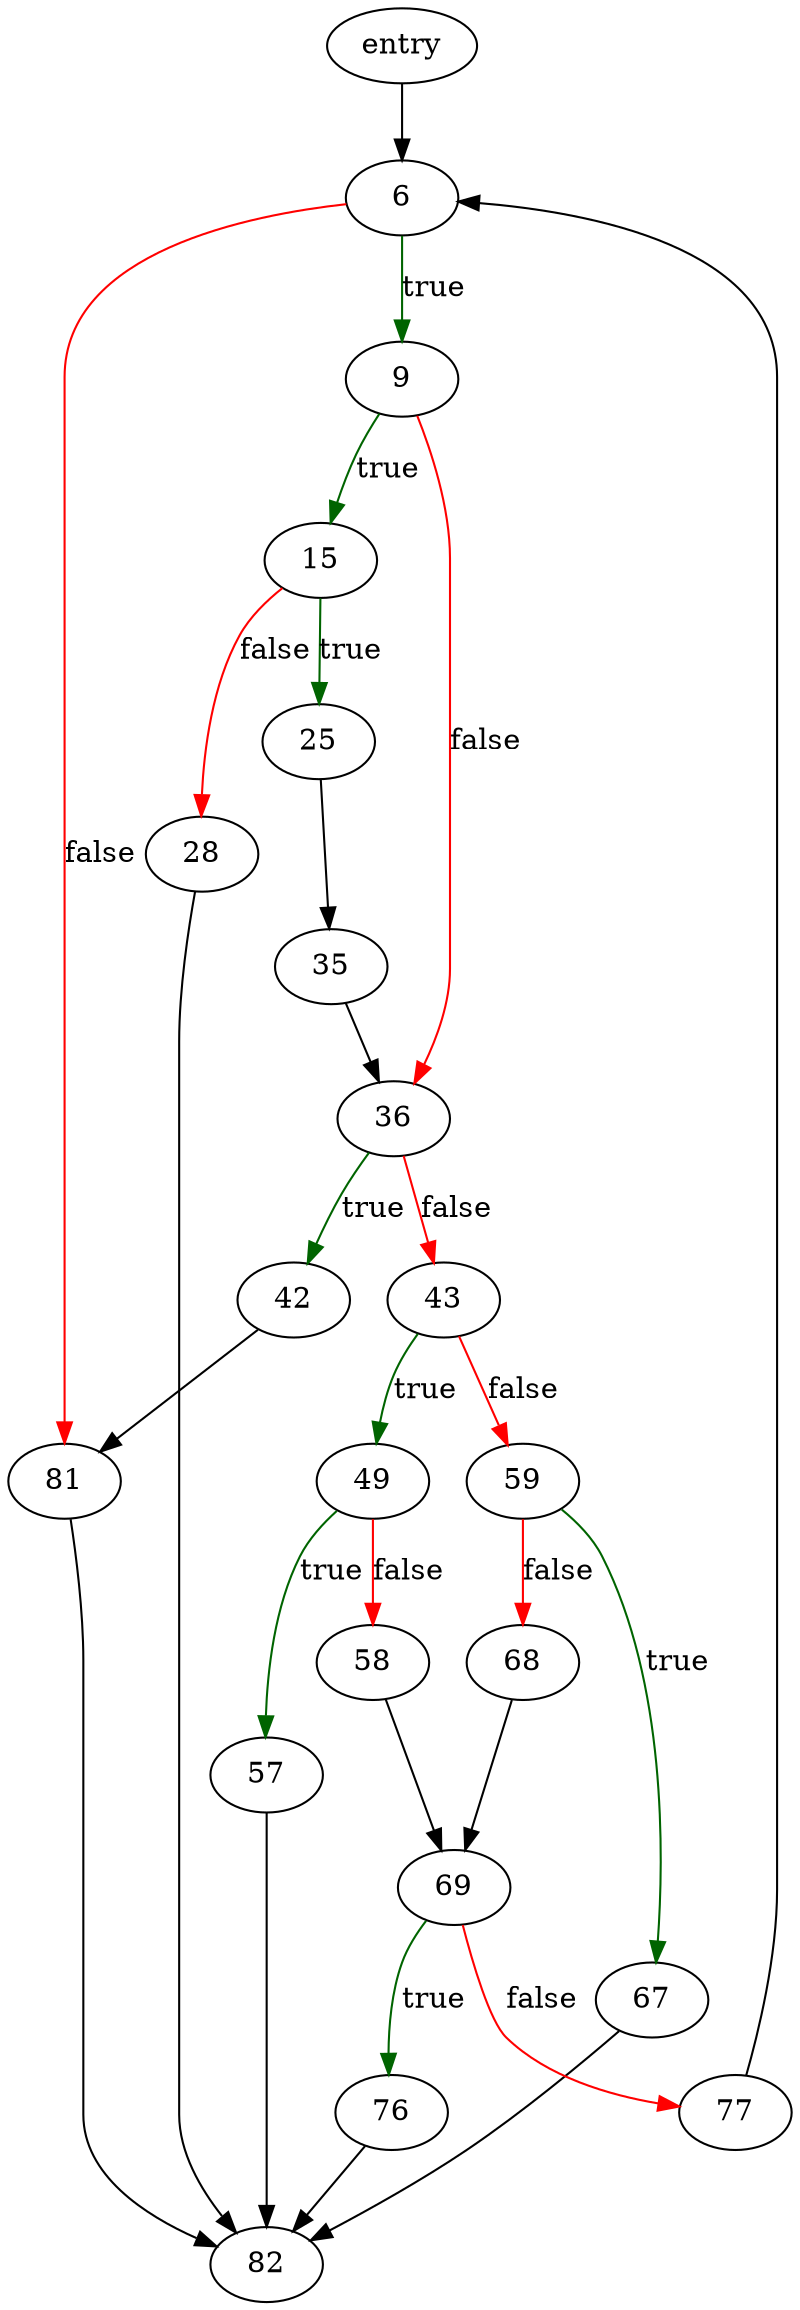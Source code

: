 digraph "sqlite3FixExpr" {
	// Node definitions.
	2 [label=entry];
	6;
	9;
	15;
	25;
	28;
	35;
	36;
	42;
	43;
	49;
	57;
	58;
	59;
	67;
	68;
	69;
	76;
	77;
	81;
	82;

	// Edge definitions.
	2 -> 6;
	6 -> 9 [
		color=darkgreen
		label=true
	];
	6 -> 81 [
		color=red
		label=false
	];
	9 -> 15 [
		color=darkgreen
		label=true
	];
	9 -> 36 [
		color=red
		label=false
	];
	15 -> 25 [
		color=darkgreen
		label=true
	];
	15 -> 28 [
		color=red
		label=false
	];
	25 -> 35;
	28 -> 82;
	35 -> 36;
	36 -> 42 [
		color=darkgreen
		label=true
	];
	36 -> 43 [
		color=red
		label=false
	];
	42 -> 81;
	43 -> 49 [
		color=darkgreen
		label=true
	];
	43 -> 59 [
		color=red
		label=false
	];
	49 -> 57 [
		color=darkgreen
		label=true
	];
	49 -> 58 [
		color=red
		label=false
	];
	57 -> 82;
	58 -> 69;
	59 -> 67 [
		color=darkgreen
		label=true
	];
	59 -> 68 [
		color=red
		label=false
	];
	67 -> 82;
	68 -> 69;
	69 -> 76 [
		color=darkgreen
		label=true
	];
	69 -> 77 [
		color=red
		label=false
	];
	76 -> 82;
	77 -> 6;
	81 -> 82;
}